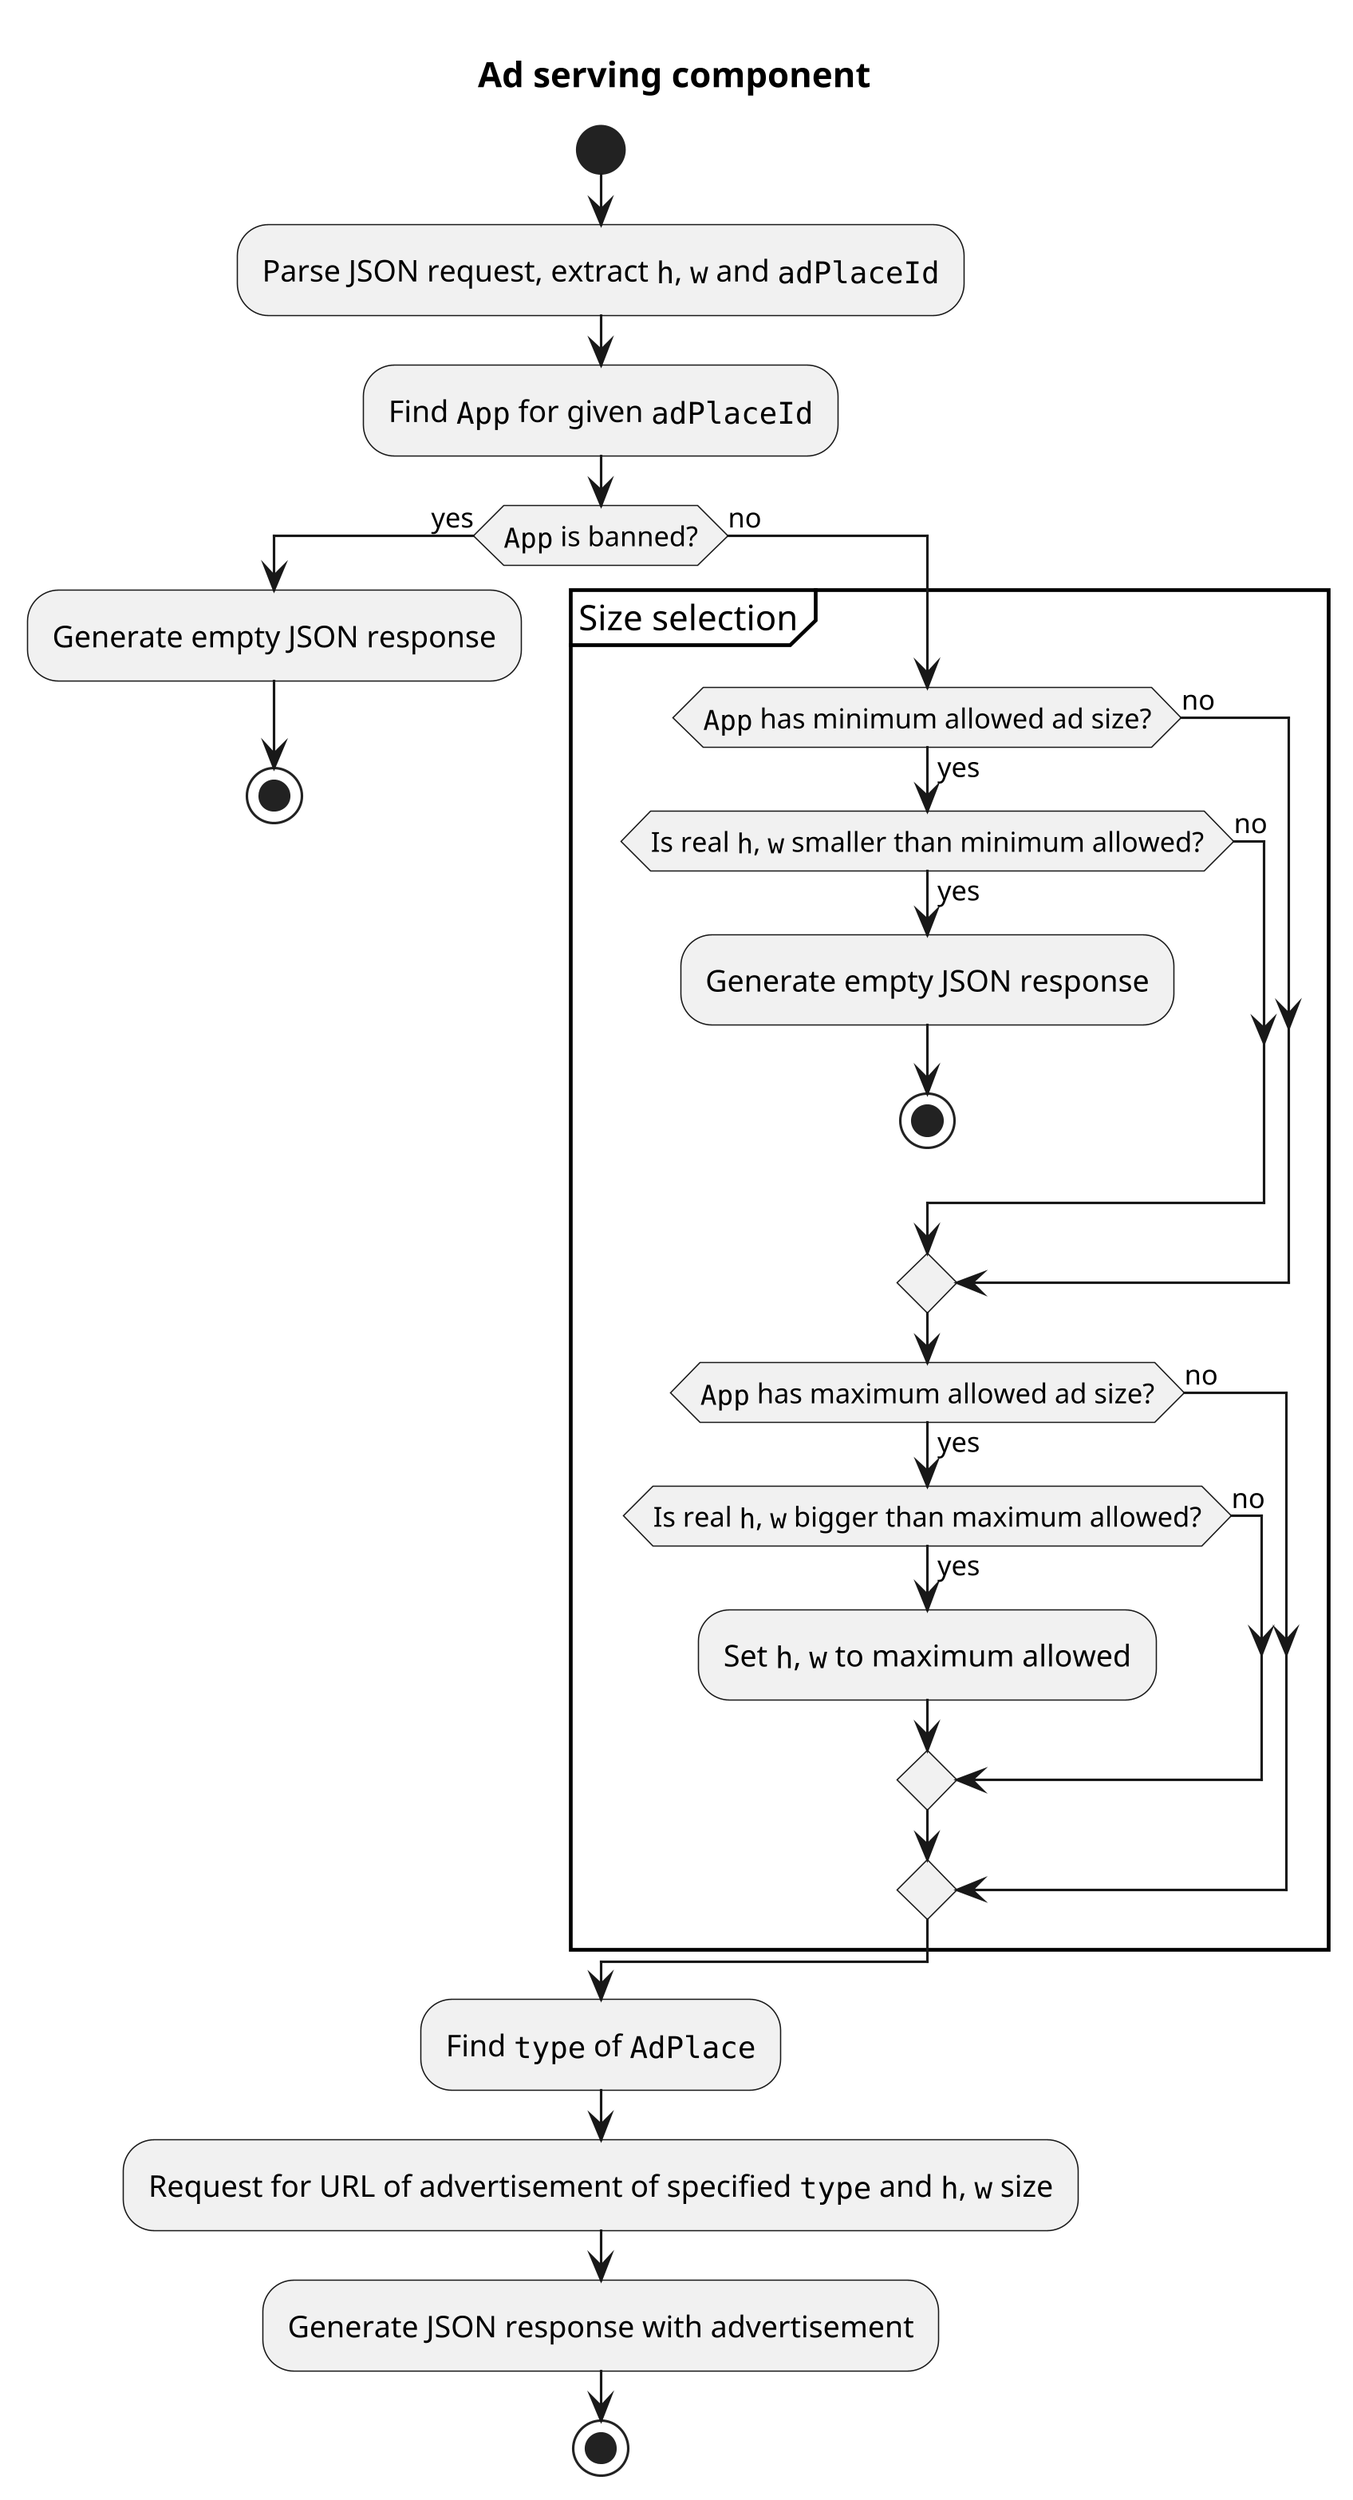 @startuml
skinparam dpi 300
skinparam monochrome true

title Ad serving component

start

:Parse JSON request, extract ""h"", ""w"" and ""adPlaceId"";

:Find ""App"" for given ""adPlaceId"";

if (""App"" is banned?) then (yes)
  :Generate empty JSON response;
  stop
else (no)
  partition "Size selection" {
  if (""App"" has minimum allowed ad size?) then (yes)
    if (Is real ""h"", ""w"" smaller than minimum allowed?) then (yes)
      :Generate empty JSON response;
      stop
    else (no)
    endif
  else (no)
  endif
  if (""App"" has maximum allowed ad size?) then (yes)
    if (Is real ""h"", ""w"" bigger than maximum allowed?) then (yes)
      :Set ""h"", ""w"" to maximum allowed;
    else (no)
    endif
  else (no)
  endif
  }
endif

:Find ""type"" of ""AdPlace"";

:Request for URL of advertisement of specified ""type"" and ""h"", ""w"" size;

:Generate JSON response with advertisement;

stop

@enduml
